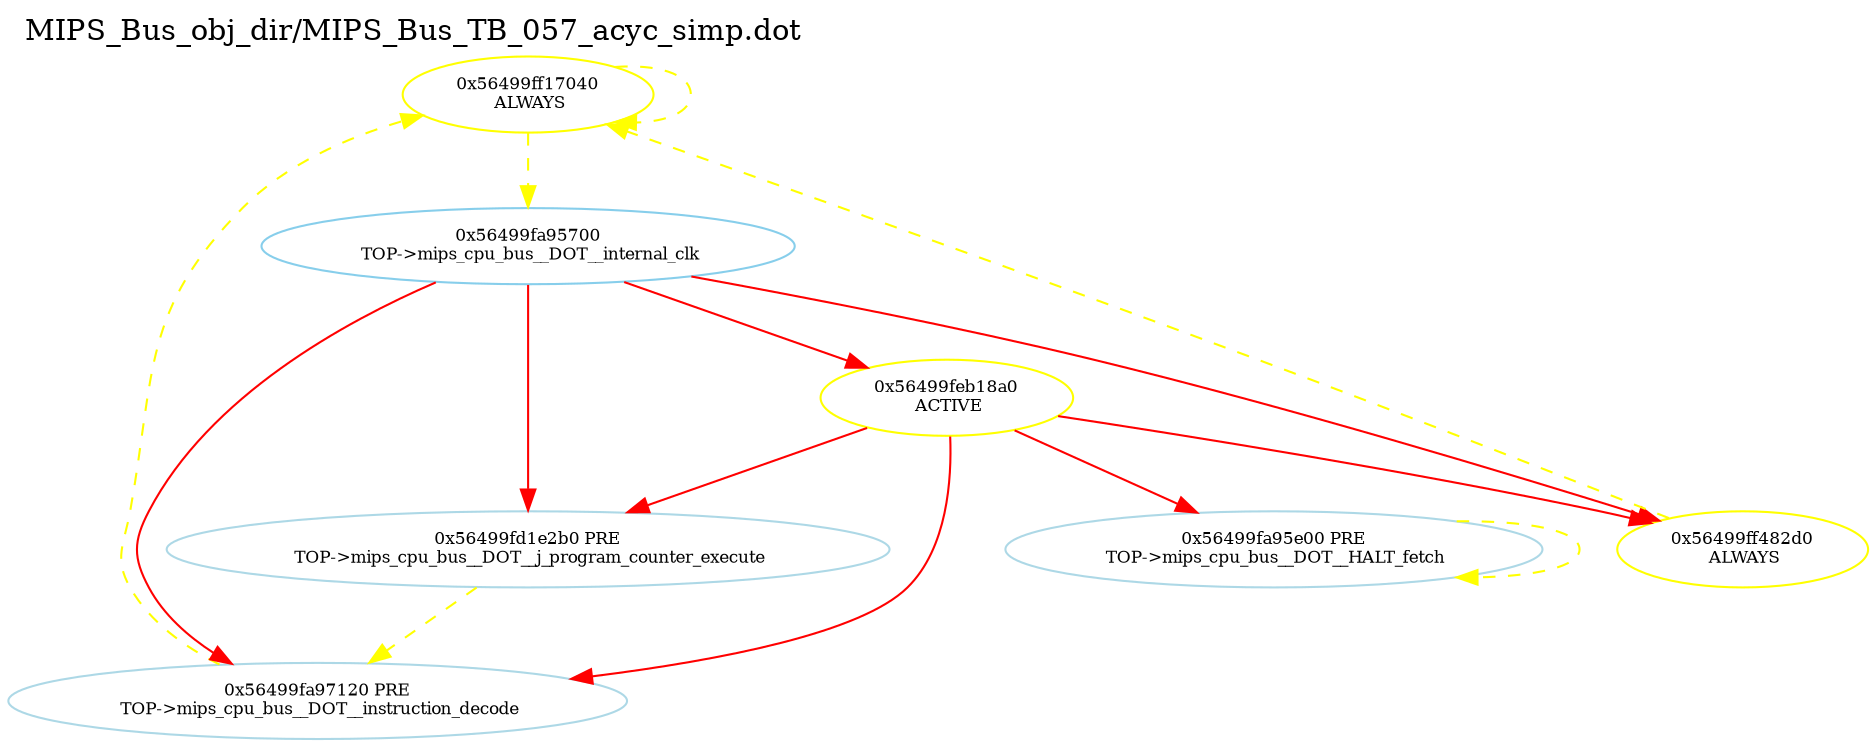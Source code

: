 digraph v3graph {
	graph	[label="MIPS_Bus_obj_dir/MIPS_Bus_TB_057_acyc_simp.dot",
		 labelloc=t, labeljust=l,
		 //size="7.5,10",
		 rankdir=TB];
	n0	[fontsize=8 label="0x56499ff17040\n ALWAYS", color=yellow];
	n1	[fontsize=8 label="0x56499fa97120 PRE\n TOP->mips_cpu_bus__DOT__instruction_decode", color=lightblue];
	n2	[fontsize=8 label="0x56499fa95700\n TOP->mips_cpu_bus__DOT__internal_clk", color=skyblue];
	n3	[fontsize=8 label="0x56499feb18a0\n ACTIVE", color=yellow];
	n4	[fontsize=8 label="0x56499fa95e00 PRE\n TOP->mips_cpu_bus__DOT__HALT_fetch", color=lightblue];
	n5	[fontsize=8 label="0x56499fd1e2b0 PRE\n TOP->mips_cpu_bus__DOT__j_program_counter_execute", color=lightblue];
	n6	[fontsize=8 label="0x56499ff482d0\n ALWAYS", color=yellow];
	n0 -> n0 [fontsize=8 label="" weight=6 color=yellow style=dashed];
	n0 -> n2 [fontsize=8 label="" weight=1 color=yellow style=dashed];
	n1 -> n0 [fontsize=8 label="" weight=3 color=yellow style=dashed];
	n2 -> n3 [fontsize=8 label="" weight=8 color=red];
	n2 -> n6 [fontsize=8 label="" weight=32 color=red];
	n2 -> n5 [fontsize=8 label="" weight=32 color=red];
	n2 -> n1 [fontsize=8 label="" weight=32 color=red];
	n3 -> n6 [fontsize=8 label="" weight=32 color=red];
	n3 -> n4 [fontsize=8 label="" weight=32 color=red];
	n3 -> n1 [fontsize=8 label="" weight=32 color=red];
	n3 -> n5 [fontsize=8 label="" weight=32 color=red];
	n4 -> n4 [fontsize=8 label="" weight=3 color=yellow style=dashed];
	n5 -> n1 [fontsize=8 label="" weight=3 color=yellow style=dashed];
	n6 -> n0 [fontsize=8 label="" weight=3 color=yellow style=dashed];
}
